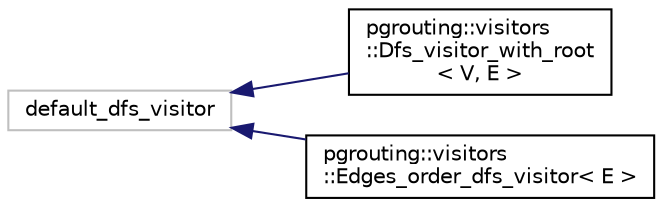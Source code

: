 digraph "Graphical Class Hierarchy"
{
  edge [fontname="Helvetica",fontsize="10",labelfontname="Helvetica",labelfontsize="10"];
  node [fontname="Helvetica",fontsize="10",shape=record];
  rankdir="LR";
  Node139 [label="default_dfs_visitor",height=0.2,width=0.4,color="grey75", fillcolor="white", style="filled"];
  Node139 -> Node0 [dir="back",color="midnightblue",fontsize="10",style="solid",fontname="Helvetica"];
  Node0 [label="pgrouting::visitors\l::Dfs_visitor_with_root\l\< V, E \>",height=0.2,width=0.4,color="black", fillcolor="white", style="filled",URL="$classpgrouting_1_1visitors_1_1Dfs__visitor__with__root.html"];
  Node139 -> Node141 [dir="back",color="midnightblue",fontsize="10",style="solid",fontname="Helvetica"];
  Node141 [label="pgrouting::visitors\l::Edges_order_dfs_visitor\< E \>",height=0.2,width=0.4,color="black", fillcolor="white", style="filled",URL="$classpgrouting_1_1visitors_1_1Edges__order__dfs__visitor.html"];
}

